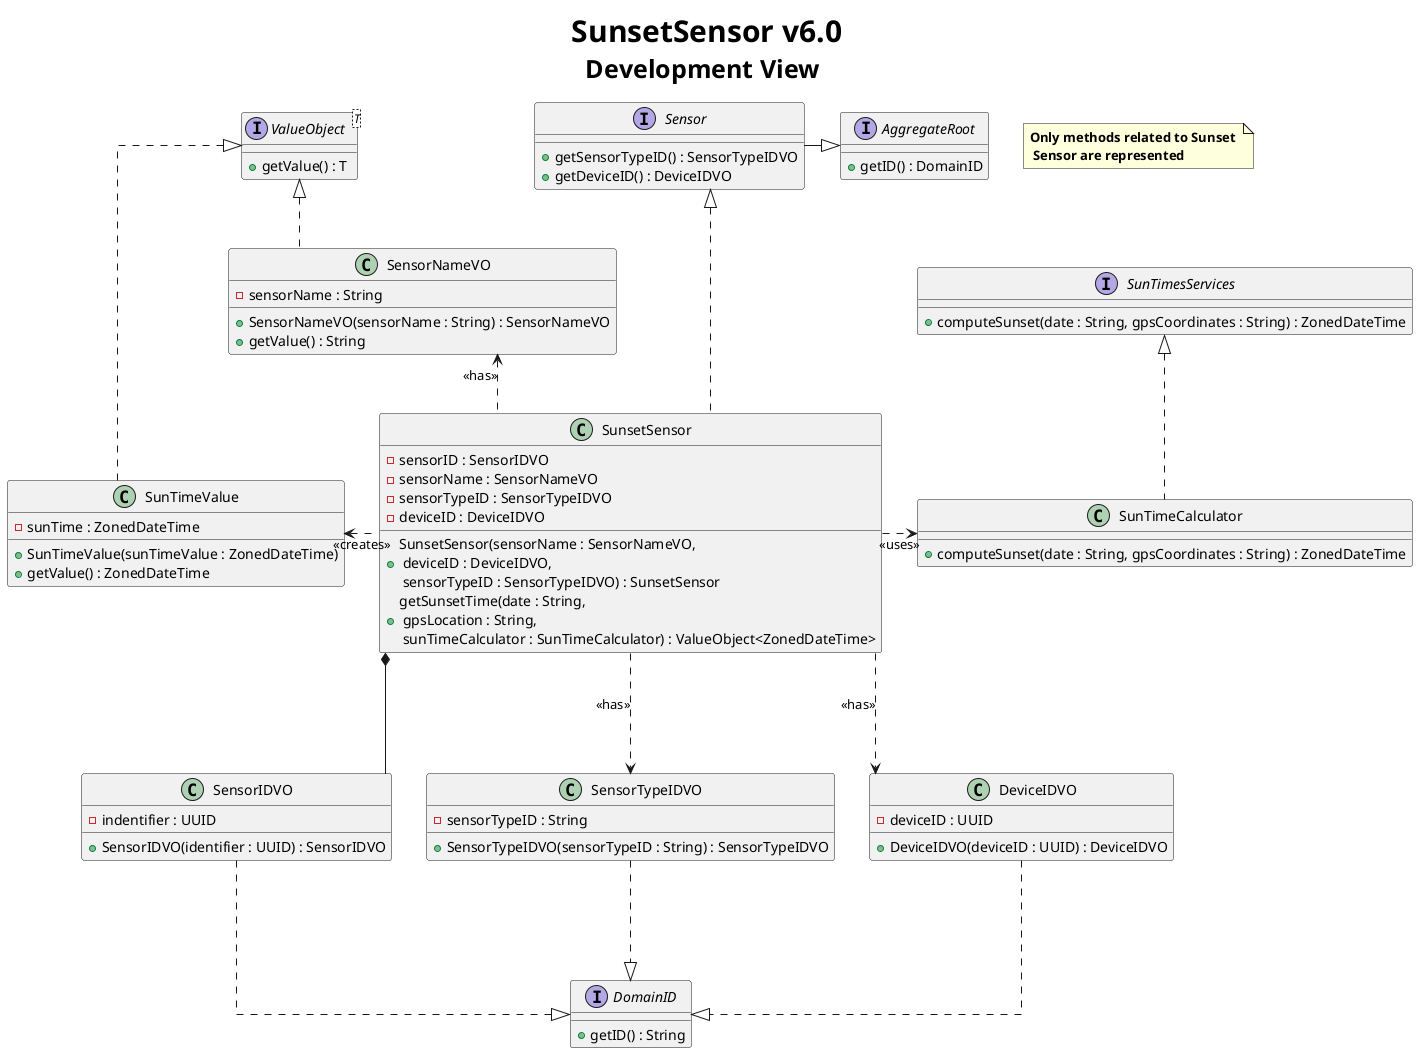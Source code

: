 @startuml
title <size: 30> SunsetSensor v6.0\n<size: 25>Development View

note "<b>Only methods related to Sunset \n<b> Sensor are represented" as 1

skinparam linetype ortho

interface Sensor {
    + getSensorTypeID() : SensorTypeIDVO
    + getDeviceID() : DeviceIDVO
}

class SensorIDVO {
    - indentifier : UUID
    + SensorIDVO(identifier : UUID) : SensorIDVO
}

class SensorNameVO {
    - sensorName : String
    + SensorNameVO(sensorName : String) : SensorNameVO
    + getValue() : String
}

class SensorTypeIDVO {
    - sensorTypeID : String
    + SensorTypeIDVO(sensorTypeID : String) : SensorTypeIDVO
}

class DeviceIDVO {
    - deviceID : UUID
    + DeviceIDVO(deviceID : UUID) : DeviceIDVO
}

interface DomainID {
    + getID() : String
}

interface ValueObject<T> {
    + getValue() : T
}

class SunsetSensor {
    - sensorID : SensorIDVO
    - sensorName : SensorNameVO
    - sensorTypeID : SensorTypeIDVO
    - deviceID : DeviceIDVO
    + SunsetSensor(sensorName : SensorNameVO,\n deviceID : DeviceIDVO,\n sensorTypeID : SensorTypeIDVO) : SunsetSensor
    + getSunsetTime(date : String,\n gpsLocation : String,\n sunTimeCalculator : SunTimeCalculator) : ValueObject<ZonedDateTime>
}

class SunTimeValue {
    - sunTime : ZonedDateTime
    + SunTimeValue(sunTimeValue : ZonedDateTime)
    + getValue() : ZonedDateTime
}

class SunTimeCalculator {
    + computeSunset(date : String, gpsCoordinates : String) : ZonedDateTime
}

interface AggregateRoot{
    + getID() : DomainID
}

interface SunTimesServices {
+ computeSunset(date : String, gpsCoordinates : String) : ZonedDateTime
}

SunsetSensor *---down SensorIDVO
SunsetSensor -down..> SensorTypeIDVO : <<has>>
SunsetSensor -down..> DeviceIDVO : <<has>>
SunsetSensor -left..> SensorNameVO : <<has>>
SensorIDVO -down..|> DomainID
SensorTypeIDVO -down..|> DomainID
DeviceIDVO -down..|> DomainID
SensorNameVO -left..|> ValueObject
SunTimeValue -up..|> ValueObject
SunsetSensor -left..> SunTimeValue : <<creates>>
SunsetSensor -right..> SunTimeCalculator : <<uses>>
SunsetSensor -up..|> Sensor
Sensor -right--|>AggregateRoot
SunTimeCalculator -up.|> SunTimesServices

@enduml